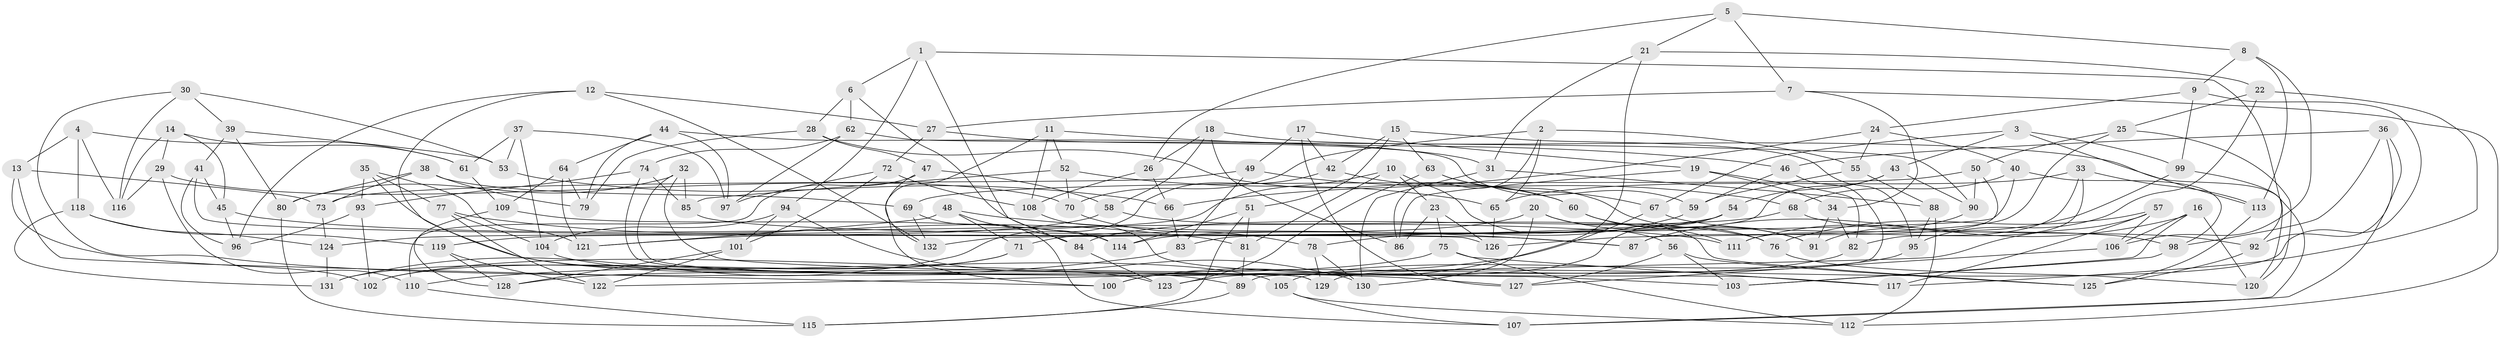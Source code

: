 // coarse degree distribution, {4: 0.37349397590361444, 6: 0.5542168674698795, 3: 0.03614457831325301, 5: 0.03614457831325301}
// Generated by graph-tools (version 1.1) at 2025/24/03/03/25 07:24:29]
// undirected, 132 vertices, 264 edges
graph export_dot {
graph [start="1"]
  node [color=gray90,style=filled];
  1;
  2;
  3;
  4;
  5;
  6;
  7;
  8;
  9;
  10;
  11;
  12;
  13;
  14;
  15;
  16;
  17;
  18;
  19;
  20;
  21;
  22;
  23;
  24;
  25;
  26;
  27;
  28;
  29;
  30;
  31;
  32;
  33;
  34;
  35;
  36;
  37;
  38;
  39;
  40;
  41;
  42;
  43;
  44;
  45;
  46;
  47;
  48;
  49;
  50;
  51;
  52;
  53;
  54;
  55;
  56;
  57;
  58;
  59;
  60;
  61;
  62;
  63;
  64;
  65;
  66;
  67;
  68;
  69;
  70;
  71;
  72;
  73;
  74;
  75;
  76;
  77;
  78;
  79;
  80;
  81;
  82;
  83;
  84;
  85;
  86;
  87;
  88;
  89;
  90;
  91;
  92;
  93;
  94;
  95;
  96;
  97;
  98;
  99;
  100;
  101;
  102;
  103;
  104;
  105;
  106;
  107;
  108;
  109;
  110;
  111;
  112;
  113;
  114;
  115;
  116;
  117;
  118;
  119;
  120;
  121;
  122;
  123;
  124;
  125;
  126;
  127;
  128;
  129;
  130;
  131;
  132;
  1 -- 84;
  1 -- 94;
  1 -- 92;
  1 -- 6;
  2 -- 86;
  2 -- 65;
  2 -- 55;
  2 -- 70;
  3 -- 99;
  3 -- 43;
  3 -- 67;
  3 -- 113;
  4 -- 118;
  4 -- 116;
  4 -- 61;
  4 -- 13;
  5 -- 7;
  5 -- 21;
  5 -- 8;
  5 -- 26;
  6 -- 62;
  6 -- 28;
  6 -- 114;
  7 -- 112;
  7 -- 27;
  7 -- 34;
  8 -- 106;
  8 -- 9;
  8 -- 113;
  9 -- 129;
  9 -- 99;
  9 -- 24;
  10 -- 56;
  10 -- 23;
  10 -- 124;
  10 -- 81;
  11 -- 46;
  11 -- 100;
  11 -- 108;
  11 -- 52;
  12 -- 96;
  12 -- 89;
  12 -- 132;
  12 -- 27;
  13 -- 73;
  13 -- 102;
  13 -- 100;
  14 -- 45;
  14 -- 61;
  14 -- 29;
  14 -- 116;
  15 -- 42;
  15 -- 51;
  15 -- 63;
  15 -- 95;
  16 -- 106;
  16 -- 103;
  16 -- 87;
  16 -- 120;
  17 -- 49;
  17 -- 127;
  17 -- 19;
  17 -- 42;
  18 -- 58;
  18 -- 107;
  18 -- 26;
  18 -- 86;
  19 -- 82;
  19 -- 34;
  19 -- 86;
  20 -- 125;
  20 -- 71;
  20 -- 130;
  20 -- 91;
  21 -- 22;
  21 -- 31;
  21 -- 100;
  22 -- 117;
  22 -- 25;
  22 -- 95;
  23 -- 126;
  23 -- 75;
  23 -- 86;
  24 -- 40;
  24 -- 66;
  24 -- 55;
  25 -- 120;
  25 -- 126;
  25 -- 50;
  26 -- 108;
  26 -- 66;
  27 -- 31;
  27 -- 72;
  28 -- 60;
  28 -- 47;
  28 -- 79;
  29 -- 70;
  29 -- 110;
  29 -- 116;
  30 -- 116;
  30 -- 127;
  30 -- 53;
  30 -- 39;
  31 -- 130;
  31 -- 88;
  32 -- 129;
  32 -- 85;
  32 -- 80;
  32 -- 103;
  33 -- 113;
  33 -- 65;
  33 -- 82;
  33 -- 111;
  34 -- 82;
  34 -- 91;
  35 -- 93;
  35 -- 105;
  35 -- 121;
  35 -- 77;
  36 -- 46;
  36 -- 107;
  36 -- 98;
  36 -- 92;
  37 -- 53;
  37 -- 97;
  37 -- 61;
  37 -- 104;
  38 -- 80;
  38 -- 79;
  38 -- 69;
  38 -- 73;
  39 -- 53;
  39 -- 41;
  39 -- 80;
  40 -- 132;
  40 -- 68;
  40 -- 98;
  41 -- 96;
  41 -- 126;
  41 -- 45;
  42 -- 60;
  42 -- 131;
  43 -- 83;
  43 -- 90;
  43 -- 54;
  44 -- 97;
  44 -- 64;
  44 -- 59;
  44 -- 79;
  45 -- 96;
  45 -- 111;
  46 -- 59;
  46 -- 89;
  47 -- 110;
  47 -- 132;
  47 -- 58;
  48 -- 84;
  48 -- 87;
  48 -- 71;
  48 -- 121;
  49 -- 68;
  49 -- 83;
  49 -- 73;
  50 -- 90;
  50 -- 69;
  50 -- 87;
  51 -- 115;
  51 -- 81;
  51 -- 114;
  52 -- 70;
  52 -- 85;
  52 -- 65;
  53 -- 66;
  54 -- 123;
  54 -- 114;
  54 -- 119;
  55 -- 88;
  55 -- 59;
  56 -- 127;
  56 -- 125;
  56 -- 103;
  57 -- 117;
  57 -- 106;
  57 -- 122;
  57 -- 76;
  58 -- 76;
  58 -- 121;
  59 -- 78;
  60 -- 111;
  60 -- 76;
  61 -- 109;
  62 -- 90;
  62 -- 97;
  62 -- 74;
  63 -- 91;
  63 -- 123;
  63 -- 67;
  64 -- 121;
  64 -- 79;
  64 -- 109;
  65 -- 126;
  66 -- 83;
  67 -- 128;
  67 -- 98;
  68 -- 92;
  68 -- 84;
  69 -- 107;
  69 -- 132;
  70 -- 78;
  71 -- 131;
  71 -- 102;
  72 -- 101;
  72 -- 97;
  72 -- 108;
  73 -- 124;
  74 -- 129;
  74 -- 93;
  74 -- 85;
  75 -- 102;
  75 -- 112;
  75 -- 117;
  76 -- 120;
  77 -- 122;
  77 -- 81;
  77 -- 104;
  78 -- 129;
  78 -- 130;
  80 -- 115;
  81 -- 89;
  82 -- 100;
  83 -- 110;
  84 -- 123;
  85 -- 87;
  88 -- 95;
  88 -- 112;
  89 -- 115;
  90 -- 91;
  92 -- 125;
  93 -- 96;
  93 -- 102;
  94 -- 104;
  94 -- 130;
  94 -- 101;
  95 -- 105;
  98 -- 103;
  99 -- 111;
  99 -- 120;
  101 -- 128;
  101 -- 122;
  104 -- 123;
  105 -- 112;
  105 -- 107;
  106 -- 127;
  108 -- 117;
  109 -- 114;
  109 -- 128;
  110 -- 115;
  113 -- 125;
  118 -- 119;
  118 -- 124;
  118 -- 131;
  119 -- 128;
  119 -- 122;
  124 -- 131;
}
